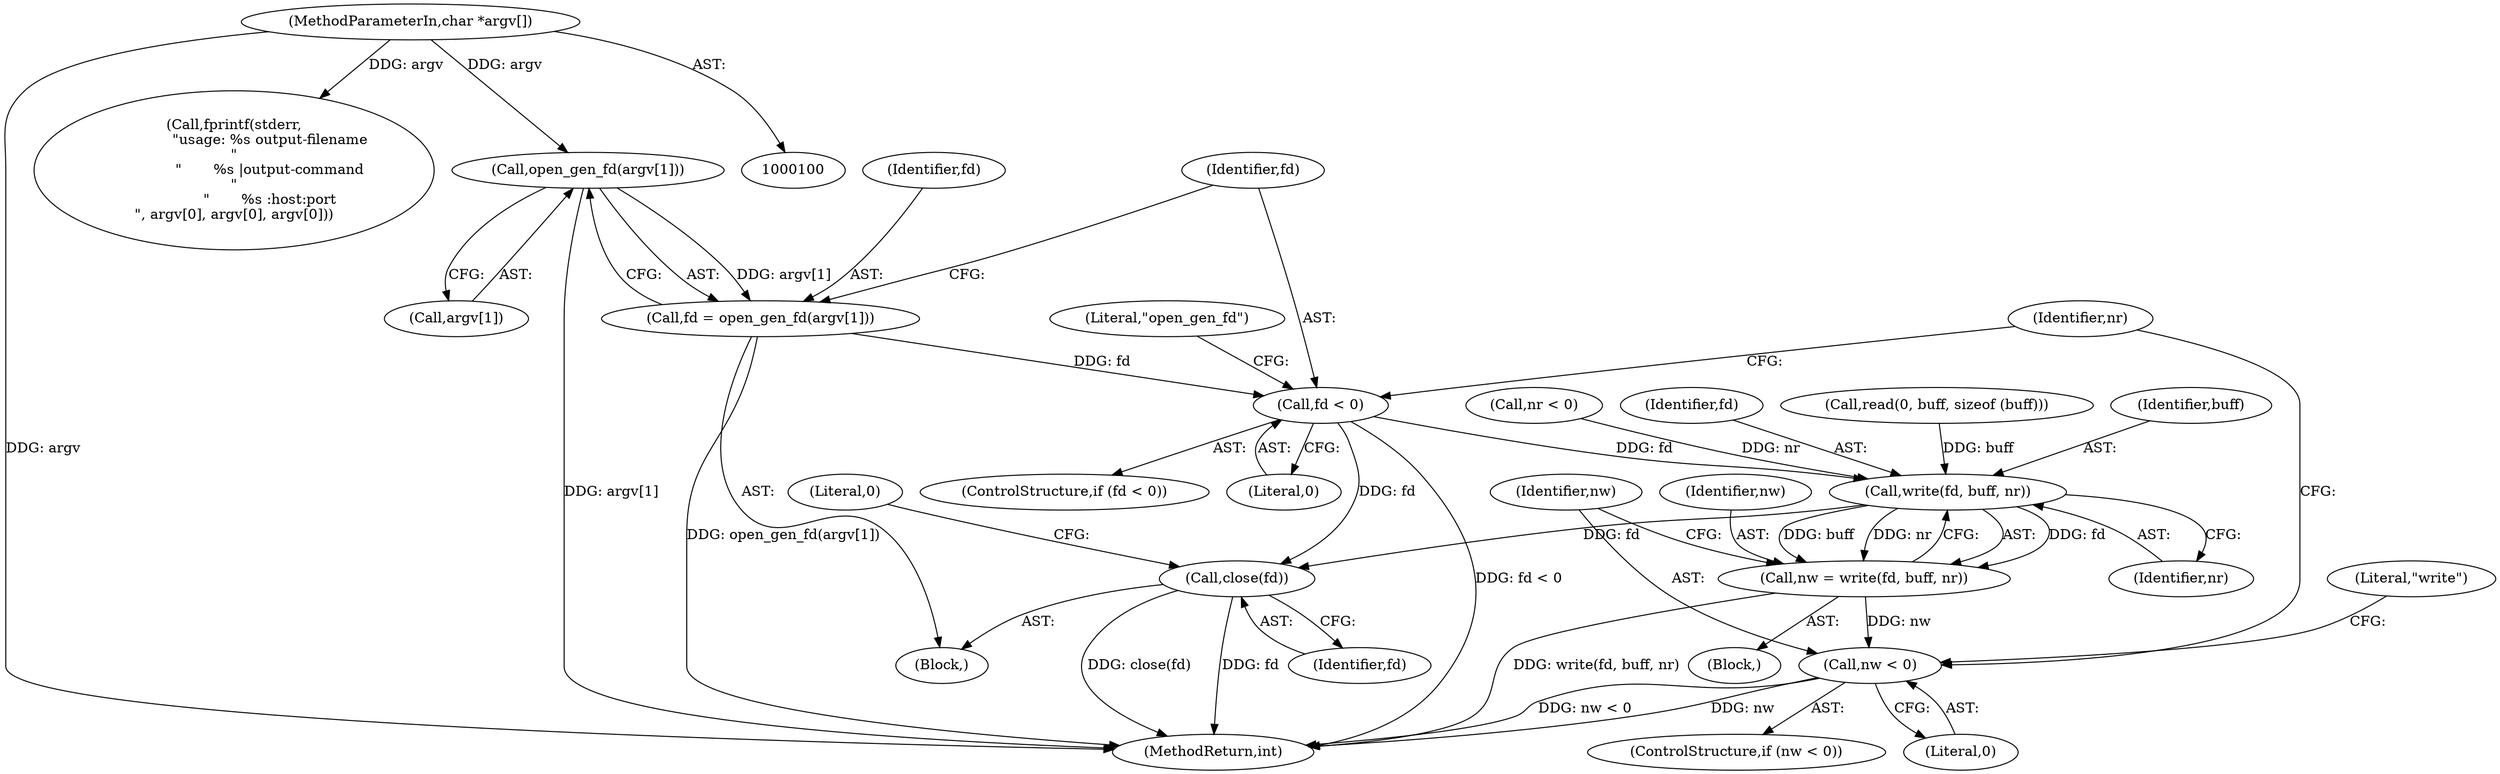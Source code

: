 digraph "0_boa_e139b87835994d007fbd64eead6c1455d7b8cf4e_3@pointer" {
"1000129" [label="(Call,open_gen_fd(argv[1]))"];
"1000102" [label="(MethodParameterIn,char *argv[])"];
"1000127" [label="(Call,fd = open_gen_fd(argv[1]))"];
"1000134" [label="(Call,fd < 0)"];
"1000169" [label="(Call,write(fd, buff, nr))"];
"1000167" [label="(Call,nw = write(fd, buff, nr))"];
"1000174" [label="(Call,nw < 0)"];
"1000182" [label="(Call,close(fd))"];
"1000185" [label="(Literal,0)"];
"1000179" [label="(Literal,\"write\")"];
"1000172" [label="(Identifier,nr)"];
"1000183" [label="(Identifier,fd)"];
"1000113" [label="(Call,fprintf(stderr,\n                \"usage: %s output-filename\n\"\n                \"       %s |output-command\n\"\n                \"       %s :host:port\n\", argv[0], argv[0], argv[0]))"];
"1000145" [label="(Identifier,nr)"];
"1000130" [label="(Call,argv[1])"];
"1000103" [label="(Block,)"];
"1000146" [label="(Call,read(0, buff, sizeof (buff)))"];
"1000168" [label="(Identifier,nw)"];
"1000171" [label="(Identifier,buff)"];
"1000169" [label="(Call,write(fd, buff, nr))"];
"1000129" [label="(Call,open_gen_fd(argv[1]))"];
"1000175" [label="(Identifier,nw)"];
"1000176" [label="(Literal,0)"];
"1000135" [label="(Identifier,fd)"];
"1000102" [label="(MethodParameterIn,char *argv[])"];
"1000174" [label="(Call,nw < 0)"];
"1000133" [label="(ControlStructure,if (fd < 0))"];
"1000136" [label="(Literal,0)"];
"1000139" [label="(Literal,\"open_gen_fd\")"];
"1000127" [label="(Call,fd = open_gen_fd(argv[1]))"];
"1000154" [label="(Call,nr < 0)"];
"1000182" [label="(Call,close(fd))"];
"1000152" [label="(Block,)"];
"1000186" [label="(MethodReturn,int)"];
"1000170" [label="(Identifier,fd)"];
"1000173" [label="(ControlStructure,if (nw < 0))"];
"1000128" [label="(Identifier,fd)"];
"1000167" [label="(Call,nw = write(fd, buff, nr))"];
"1000134" [label="(Call,fd < 0)"];
"1000129" -> "1000127"  [label="AST: "];
"1000129" -> "1000130"  [label="CFG: "];
"1000130" -> "1000129"  [label="AST: "];
"1000127" -> "1000129"  [label="CFG: "];
"1000129" -> "1000186"  [label="DDG: argv[1]"];
"1000129" -> "1000127"  [label="DDG: argv[1]"];
"1000102" -> "1000129"  [label="DDG: argv"];
"1000102" -> "1000100"  [label="AST: "];
"1000102" -> "1000186"  [label="DDG: argv"];
"1000102" -> "1000113"  [label="DDG: argv"];
"1000127" -> "1000103"  [label="AST: "];
"1000128" -> "1000127"  [label="AST: "];
"1000135" -> "1000127"  [label="CFG: "];
"1000127" -> "1000186"  [label="DDG: open_gen_fd(argv[1])"];
"1000127" -> "1000134"  [label="DDG: fd"];
"1000134" -> "1000133"  [label="AST: "];
"1000134" -> "1000136"  [label="CFG: "];
"1000135" -> "1000134"  [label="AST: "];
"1000136" -> "1000134"  [label="AST: "];
"1000139" -> "1000134"  [label="CFG: "];
"1000145" -> "1000134"  [label="CFG: "];
"1000134" -> "1000186"  [label="DDG: fd < 0"];
"1000134" -> "1000169"  [label="DDG: fd"];
"1000134" -> "1000182"  [label="DDG: fd"];
"1000169" -> "1000167"  [label="AST: "];
"1000169" -> "1000172"  [label="CFG: "];
"1000170" -> "1000169"  [label="AST: "];
"1000171" -> "1000169"  [label="AST: "];
"1000172" -> "1000169"  [label="AST: "];
"1000167" -> "1000169"  [label="CFG: "];
"1000169" -> "1000167"  [label="DDG: fd"];
"1000169" -> "1000167"  [label="DDG: buff"];
"1000169" -> "1000167"  [label="DDG: nr"];
"1000146" -> "1000169"  [label="DDG: buff"];
"1000154" -> "1000169"  [label="DDG: nr"];
"1000169" -> "1000182"  [label="DDG: fd"];
"1000167" -> "1000152"  [label="AST: "];
"1000168" -> "1000167"  [label="AST: "];
"1000175" -> "1000167"  [label="CFG: "];
"1000167" -> "1000186"  [label="DDG: write(fd, buff, nr)"];
"1000167" -> "1000174"  [label="DDG: nw"];
"1000174" -> "1000173"  [label="AST: "];
"1000174" -> "1000176"  [label="CFG: "];
"1000175" -> "1000174"  [label="AST: "];
"1000176" -> "1000174"  [label="AST: "];
"1000145" -> "1000174"  [label="CFG: "];
"1000179" -> "1000174"  [label="CFG: "];
"1000174" -> "1000186"  [label="DDG: nw < 0"];
"1000174" -> "1000186"  [label="DDG: nw"];
"1000182" -> "1000103"  [label="AST: "];
"1000182" -> "1000183"  [label="CFG: "];
"1000183" -> "1000182"  [label="AST: "];
"1000185" -> "1000182"  [label="CFG: "];
"1000182" -> "1000186"  [label="DDG: close(fd)"];
"1000182" -> "1000186"  [label="DDG: fd"];
}

